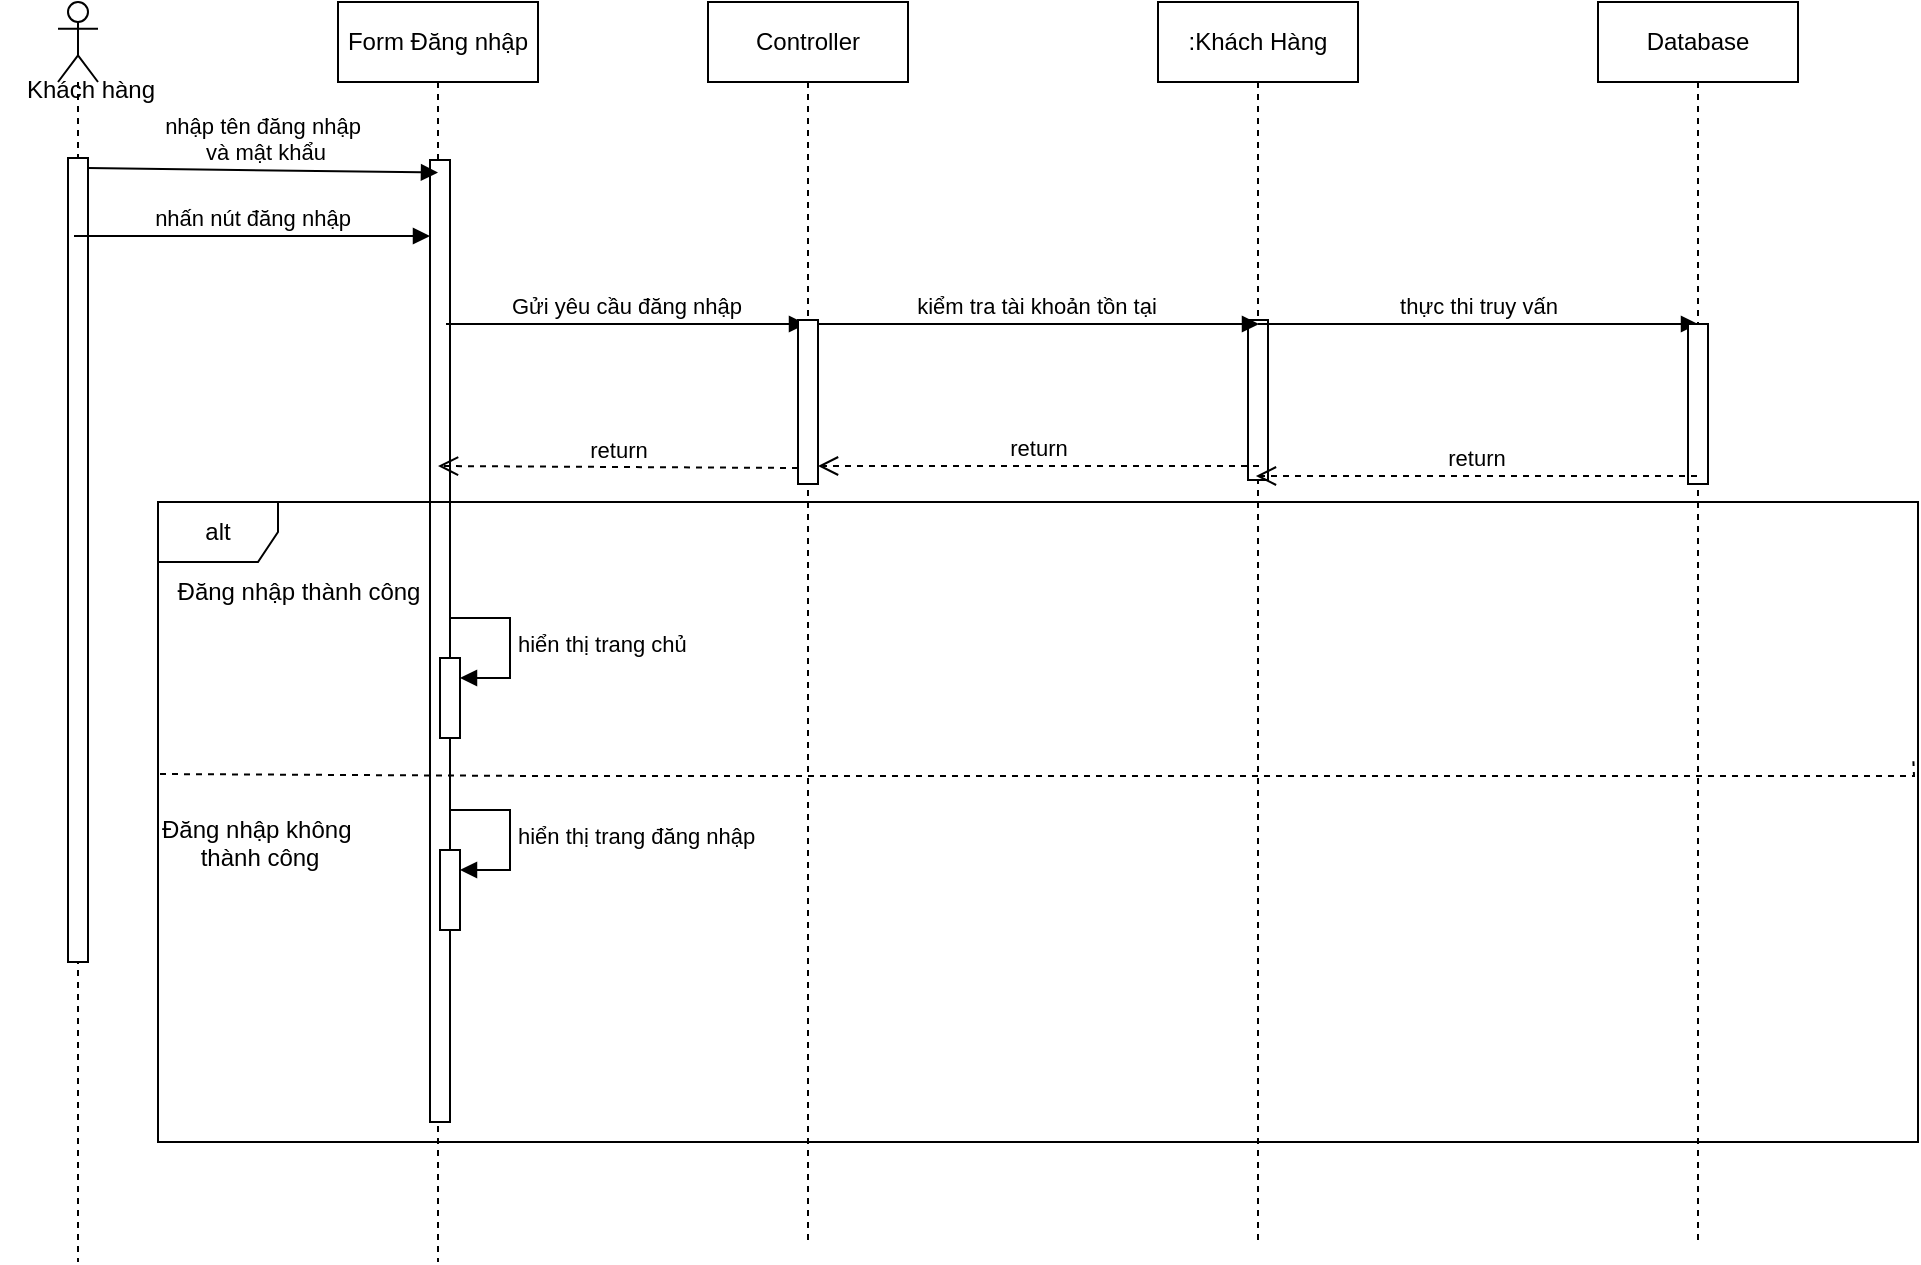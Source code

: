 <mxfile version="26.0.4">
  <diagram name="Page-1" id="iDY6WRCFDaKarFXGy9OI">
    <mxGraphModel dx="1050" dy="621" grid="1" gridSize="10" guides="1" tooltips="1" connect="1" arrows="1" fold="1" page="1" pageScale="1" pageWidth="850" pageHeight="1100" math="0" shadow="0">
      <root>
        <mxCell id="0" />
        <mxCell id="1" parent="0" />
        <mxCell id="GZ7WDK5PRjZTgpz3dMKu-1" value="" style="shape=umlLifeline;perimeter=lifelinePerimeter;whiteSpace=wrap;html=1;container=1;dropTarget=0;collapsible=0;recursiveResize=0;outlineConnect=0;portConstraint=eastwest;newEdgeStyle={&quot;curved&quot;:0,&quot;rounded&quot;:0};participant=umlActor;" parent="1" vertex="1">
          <mxGeometry x="50" width="20" height="630" as="geometry" />
        </mxCell>
        <mxCell id="GZ7WDK5PRjZTgpz3dMKu-26" value="" style="html=1;points=[[0,0,0,0,5],[0,1,0,0,-5],[1,0,0,0,5],[1,1,0,0,-5]];perimeter=orthogonalPerimeter;outlineConnect=0;targetShapes=umlLifeline;portConstraint=eastwest;newEdgeStyle={&quot;curved&quot;:0,&quot;rounded&quot;:0};" parent="GZ7WDK5PRjZTgpz3dMKu-1" vertex="1">
          <mxGeometry x="5" y="78" width="10" height="402" as="geometry" />
        </mxCell>
        <mxCell id="GZ7WDK5PRjZTgpz3dMKu-2" value="Form Đăng nhập" style="shape=umlLifeline;perimeter=lifelinePerimeter;whiteSpace=wrap;html=1;container=1;dropTarget=0;collapsible=0;recursiveResize=0;outlineConnect=0;portConstraint=eastwest;newEdgeStyle={&quot;curved&quot;:0,&quot;rounded&quot;:0};" parent="1" vertex="1">
          <mxGeometry x="190" width="100" height="630" as="geometry" />
        </mxCell>
        <mxCell id="GZ7WDK5PRjZTgpz3dMKu-11" value="" style="html=1;points=[[0,0,0,0,5],[0,1,0,0,-5],[1,0,0,0,5],[1,1,0,0,-5]];perimeter=orthogonalPerimeter;outlineConnect=0;targetShapes=umlLifeline;portConstraint=eastwest;newEdgeStyle={&quot;curved&quot;:0,&quot;rounded&quot;:0};" parent="GZ7WDK5PRjZTgpz3dMKu-2" vertex="1">
          <mxGeometry x="46" y="79" width="10" height="481" as="geometry" />
        </mxCell>
        <mxCell id="GZ7WDK5PRjZTgpz3dMKu-3" value="Controller" style="shape=umlLifeline;perimeter=lifelinePerimeter;whiteSpace=wrap;html=1;container=1;dropTarget=0;collapsible=0;recursiveResize=0;outlineConnect=0;portConstraint=eastwest;newEdgeStyle={&quot;curved&quot;:0,&quot;rounded&quot;:0};" parent="1" vertex="1">
          <mxGeometry x="375" width="100" height="620" as="geometry" />
        </mxCell>
        <mxCell id="GZ7WDK5PRjZTgpz3dMKu-4" value=":Khách Hàng" style="shape=umlLifeline;perimeter=lifelinePerimeter;whiteSpace=wrap;html=1;container=1;dropTarget=0;collapsible=0;recursiveResize=0;outlineConnect=0;portConstraint=eastwest;newEdgeStyle={&quot;curved&quot;:0,&quot;rounded&quot;:0};" parent="1" vertex="1">
          <mxGeometry x="600" width="100" height="620" as="geometry" />
        </mxCell>
        <mxCell id="GZ7WDK5PRjZTgpz3dMKu-20" value="" style="html=1;points=[[0,0,0,0,5],[0,1,0,0,-5],[1,0,0,0,5],[1,1,0,0,-5]];perimeter=orthogonalPerimeter;outlineConnect=0;targetShapes=umlLifeline;portConstraint=eastwest;newEdgeStyle={&quot;curved&quot;:0,&quot;rounded&quot;:0};" parent="GZ7WDK5PRjZTgpz3dMKu-4" vertex="1">
          <mxGeometry x="45" y="159" width="10" height="80" as="geometry" />
        </mxCell>
        <mxCell id="GZ7WDK5PRjZTgpz3dMKu-5" value="Database" style="shape=umlLifeline;perimeter=lifelinePerimeter;whiteSpace=wrap;html=1;container=1;dropTarget=0;collapsible=0;recursiveResize=0;outlineConnect=0;portConstraint=eastwest;newEdgeStyle={&quot;curved&quot;:0,&quot;rounded&quot;:0};" parent="1" vertex="1">
          <mxGeometry x="820" width="100" height="620" as="geometry" />
        </mxCell>
        <mxCell id="GZ7WDK5PRjZTgpz3dMKu-6" value="nhập tên đăng nhập&lt;div&gt;&amp;nbsp;và mật khẩu&lt;/div&gt;" style="html=1;verticalAlign=bottom;endArrow=block;curved=0;rounded=0;entryX=0.4;entryY=0.013;entryDx=0;entryDy=0;entryPerimeter=0;exitX=1;exitY=0;exitDx=0;exitDy=5;exitPerimeter=0;" parent="1" source="GZ7WDK5PRjZTgpz3dMKu-26" target="GZ7WDK5PRjZTgpz3dMKu-11" edge="1">
          <mxGeometry width="80" relative="1" as="geometry">
            <mxPoint x="57.5" y="79" as="sourcePoint" />
            <mxPoint x="230" y="80" as="targetPoint" />
          </mxGeometry>
        </mxCell>
        <mxCell id="GZ7WDK5PRjZTgpz3dMKu-7" value="nhấn nút đăng nhập" style="html=1;verticalAlign=bottom;endArrow=block;curved=0;rounded=0;" parent="1" target="GZ7WDK5PRjZTgpz3dMKu-11" edge="1">
          <mxGeometry width="80" relative="1" as="geometry">
            <mxPoint x="58" y="117" as="sourcePoint" />
            <mxPoint x="230" y="117" as="targetPoint" />
          </mxGeometry>
        </mxCell>
        <mxCell id="GZ7WDK5PRjZTgpz3dMKu-12" value="alt" style="shape=umlFrame;whiteSpace=wrap;html=1;pointerEvents=0;" parent="1" vertex="1">
          <mxGeometry x="100" y="250" width="880" height="320" as="geometry" />
        </mxCell>
        <mxCell id="GZ7WDK5PRjZTgpz3dMKu-13" value="Đăng nhập thành công" style="text;html=1;align=center;verticalAlign=middle;resizable=0;points=[];autosize=1;strokeColor=none;fillColor=none;" parent="1" vertex="1">
          <mxGeometry x="100" y="280" width="140" height="30" as="geometry" />
        </mxCell>
        <mxCell id="GZ7WDK5PRjZTgpz3dMKu-14" value="" style="endArrow=none;dashed=1;html=1;rounded=0;entryX=0.998;entryY=0.542;entryDx=0;entryDy=0;entryPerimeter=0;" parent="1" edge="1">
          <mxGeometry width="50" height="50" relative="1" as="geometry">
            <mxPoint x="101" y="386" as="sourcePoint" />
            <mxPoint x="977.7" y="379.6" as="targetPoint" />
            <Array as="points">
              <mxPoint x="290" y="387" />
              <mxPoint x="978" y="387" />
            </Array>
          </mxGeometry>
        </mxCell>
        <mxCell id="GZ7WDK5PRjZTgpz3dMKu-15" value="&lt;div style=&quot;text-align: center;&quot;&gt;&lt;span style=&quot;background-color: transparent; color: light-dark(rgb(0, 0, 0), rgb(255, 255, 255)); text-wrap-mode: nowrap;&quot;&gt;Đăng nhập không&lt;/span&gt;&lt;/div&gt;&lt;div style=&quot;text-align: center;&quot;&gt;&lt;span style=&quot;background-color: transparent; color: light-dark(rgb(0, 0, 0), rgb(255, 255, 255)); text-wrap-mode: nowrap;&quot;&gt;&amp;nbsp;thành công&lt;/span&gt;&lt;/div&gt;" style="text;whiteSpace=wrap;html=1;" parent="1" vertex="1">
          <mxGeometry x="100" y="400" width="170" height="40" as="geometry" />
        </mxCell>
        <mxCell id="GZ7WDK5PRjZTgpz3dMKu-16" value="Gửi yêu cầu đăng nhập" style="html=1;verticalAlign=bottom;endArrow=block;curved=0;rounded=0;" parent="1" edge="1">
          <mxGeometry width="80" relative="1" as="geometry">
            <mxPoint x="244" y="161" as="sourcePoint" />
            <mxPoint x="424" y="161" as="targetPoint" />
          </mxGeometry>
        </mxCell>
        <mxCell id="GZ7WDK5PRjZTgpz3dMKu-17" value="kiểm tra tài khoản tồn tại" style="html=1;verticalAlign=bottom;endArrow=block;curved=0;rounded=0;" parent="1" edge="1">
          <mxGeometry width="80" relative="1" as="geometry">
            <mxPoint x="426" y="161" as="sourcePoint" />
            <mxPoint x="650.5" y="161" as="targetPoint" />
          </mxGeometry>
        </mxCell>
        <mxCell id="GZ7WDK5PRjZTgpz3dMKu-18" value="thực thi truy vấn" style="html=1;verticalAlign=bottom;endArrow=block;curved=0;rounded=0;" parent="1" edge="1">
          <mxGeometry width="80" relative="1" as="geometry">
            <mxPoint x="650" y="161" as="sourcePoint" />
            <mxPoint x="870" y="161" as="targetPoint" />
          </mxGeometry>
        </mxCell>
        <mxCell id="GZ7WDK5PRjZTgpz3dMKu-19" value="" style="html=1;points=[[0,0,0,0,5],[0,1,0,0,-5],[1,0,0,0,5],[1,1,0,0,-5]];perimeter=orthogonalPerimeter;outlineConnect=0;targetShapes=umlLifeline;portConstraint=eastwest;newEdgeStyle={&quot;curved&quot;:0,&quot;rounded&quot;:0};" parent="1" vertex="1">
          <mxGeometry x="420" y="159" width="10" height="82" as="geometry" />
        </mxCell>
        <mxCell id="GZ7WDK5PRjZTgpz3dMKu-21" value="" style="html=1;points=[[0,0,0,0,5],[0,1,0,0,-5],[1,0,0,0,5],[1,1,0,0,-5]];perimeter=orthogonalPerimeter;outlineConnect=0;targetShapes=umlLifeline;portConstraint=eastwest;newEdgeStyle={&quot;curved&quot;:0,&quot;rounded&quot;:0};" parent="1" vertex="1">
          <mxGeometry x="865" y="161" width="10" height="80" as="geometry" />
        </mxCell>
        <mxCell id="GZ7WDK5PRjZTgpz3dMKu-22" value="return" style="html=1;verticalAlign=bottom;endArrow=open;dashed=1;endSize=8;curved=0;rounded=0;" parent="1" edge="1">
          <mxGeometry relative="1" as="geometry">
            <mxPoint x="869.5" y="237" as="sourcePoint" />
            <mxPoint x="648.962" y="237" as="targetPoint" />
          </mxGeometry>
        </mxCell>
        <mxCell id="GZ7WDK5PRjZTgpz3dMKu-23" value="return" style="html=1;verticalAlign=bottom;endArrow=open;dashed=1;endSize=8;curved=0;rounded=0;" parent="1" edge="1">
          <mxGeometry relative="1" as="geometry">
            <mxPoint x="650.5" y="232" as="sourcePoint" />
            <mxPoint x="430" y="232" as="targetPoint" />
          </mxGeometry>
        </mxCell>
        <mxCell id="GZ7WDK5PRjZTgpz3dMKu-24" value="return" style="html=1;verticalAlign=bottom;endArrow=open;dashed=1;endSize=8;curved=0;rounded=0;exitX=0;exitY=1;exitDx=0;exitDy=-5;exitPerimeter=0;" parent="1" edge="1">
          <mxGeometry relative="1" as="geometry">
            <mxPoint x="420" y="233" as="sourcePoint" />
            <mxPoint x="240" y="232" as="targetPoint" />
          </mxGeometry>
        </mxCell>
        <mxCell id="GZ7WDK5PRjZTgpz3dMKu-29" value="Khách hàng" style="text;html=1;align=center;verticalAlign=middle;resizable=0;points=[];autosize=1;strokeColor=none;fillColor=none;" parent="1" vertex="1">
          <mxGeometry x="21" y="29" width="90" height="30" as="geometry" />
        </mxCell>
        <mxCell id="YKNvNlgm9KGFglghSYHs-1" value="" style="html=1;points=[[0,0,0,0,5],[0,1,0,0,-5],[1,0,0,0,5],[1,1,0,0,-5]];perimeter=orthogonalPerimeter;outlineConnect=0;targetShapes=umlLifeline;portConstraint=eastwest;newEdgeStyle={&quot;curved&quot;:0,&quot;rounded&quot;:0};" parent="1" vertex="1">
          <mxGeometry x="241" y="328" width="10" height="40" as="geometry" />
        </mxCell>
        <mxCell id="YKNvNlgm9KGFglghSYHs-2" value="hiển thị trang chủ" style="html=1;align=left;spacingLeft=2;endArrow=block;rounded=0;edgeStyle=orthogonalEdgeStyle;curved=0;rounded=0;" parent="1" target="YKNvNlgm9KGFglghSYHs-1" edge="1">
          <mxGeometry relative="1" as="geometry">
            <mxPoint x="246" y="308" as="sourcePoint" />
            <Array as="points">
              <mxPoint x="276" y="338" />
            </Array>
          </mxGeometry>
        </mxCell>
        <mxCell id="YKNvNlgm9KGFglghSYHs-4" value="" style="html=1;points=[[0,0,0,0,5],[0,1,0,0,-5],[1,0,0,0,5],[1,1,0,0,-5]];perimeter=orthogonalPerimeter;outlineConnect=0;targetShapes=umlLifeline;portConstraint=eastwest;newEdgeStyle={&quot;curved&quot;:0,&quot;rounded&quot;:0};" parent="1" vertex="1">
          <mxGeometry x="241" y="424" width="10" height="40" as="geometry" />
        </mxCell>
        <mxCell id="YKNvNlgm9KGFglghSYHs-5" value="hiển thị trang đăng nhập" style="html=1;align=left;spacingLeft=2;endArrow=block;rounded=0;edgeStyle=orthogonalEdgeStyle;curved=0;rounded=0;" parent="1" target="YKNvNlgm9KGFglghSYHs-4" edge="1">
          <mxGeometry relative="1" as="geometry">
            <mxPoint x="246" y="404" as="sourcePoint" />
            <Array as="points">
              <mxPoint x="276" y="434" />
            </Array>
          </mxGeometry>
        </mxCell>
      </root>
    </mxGraphModel>
  </diagram>
</mxfile>
